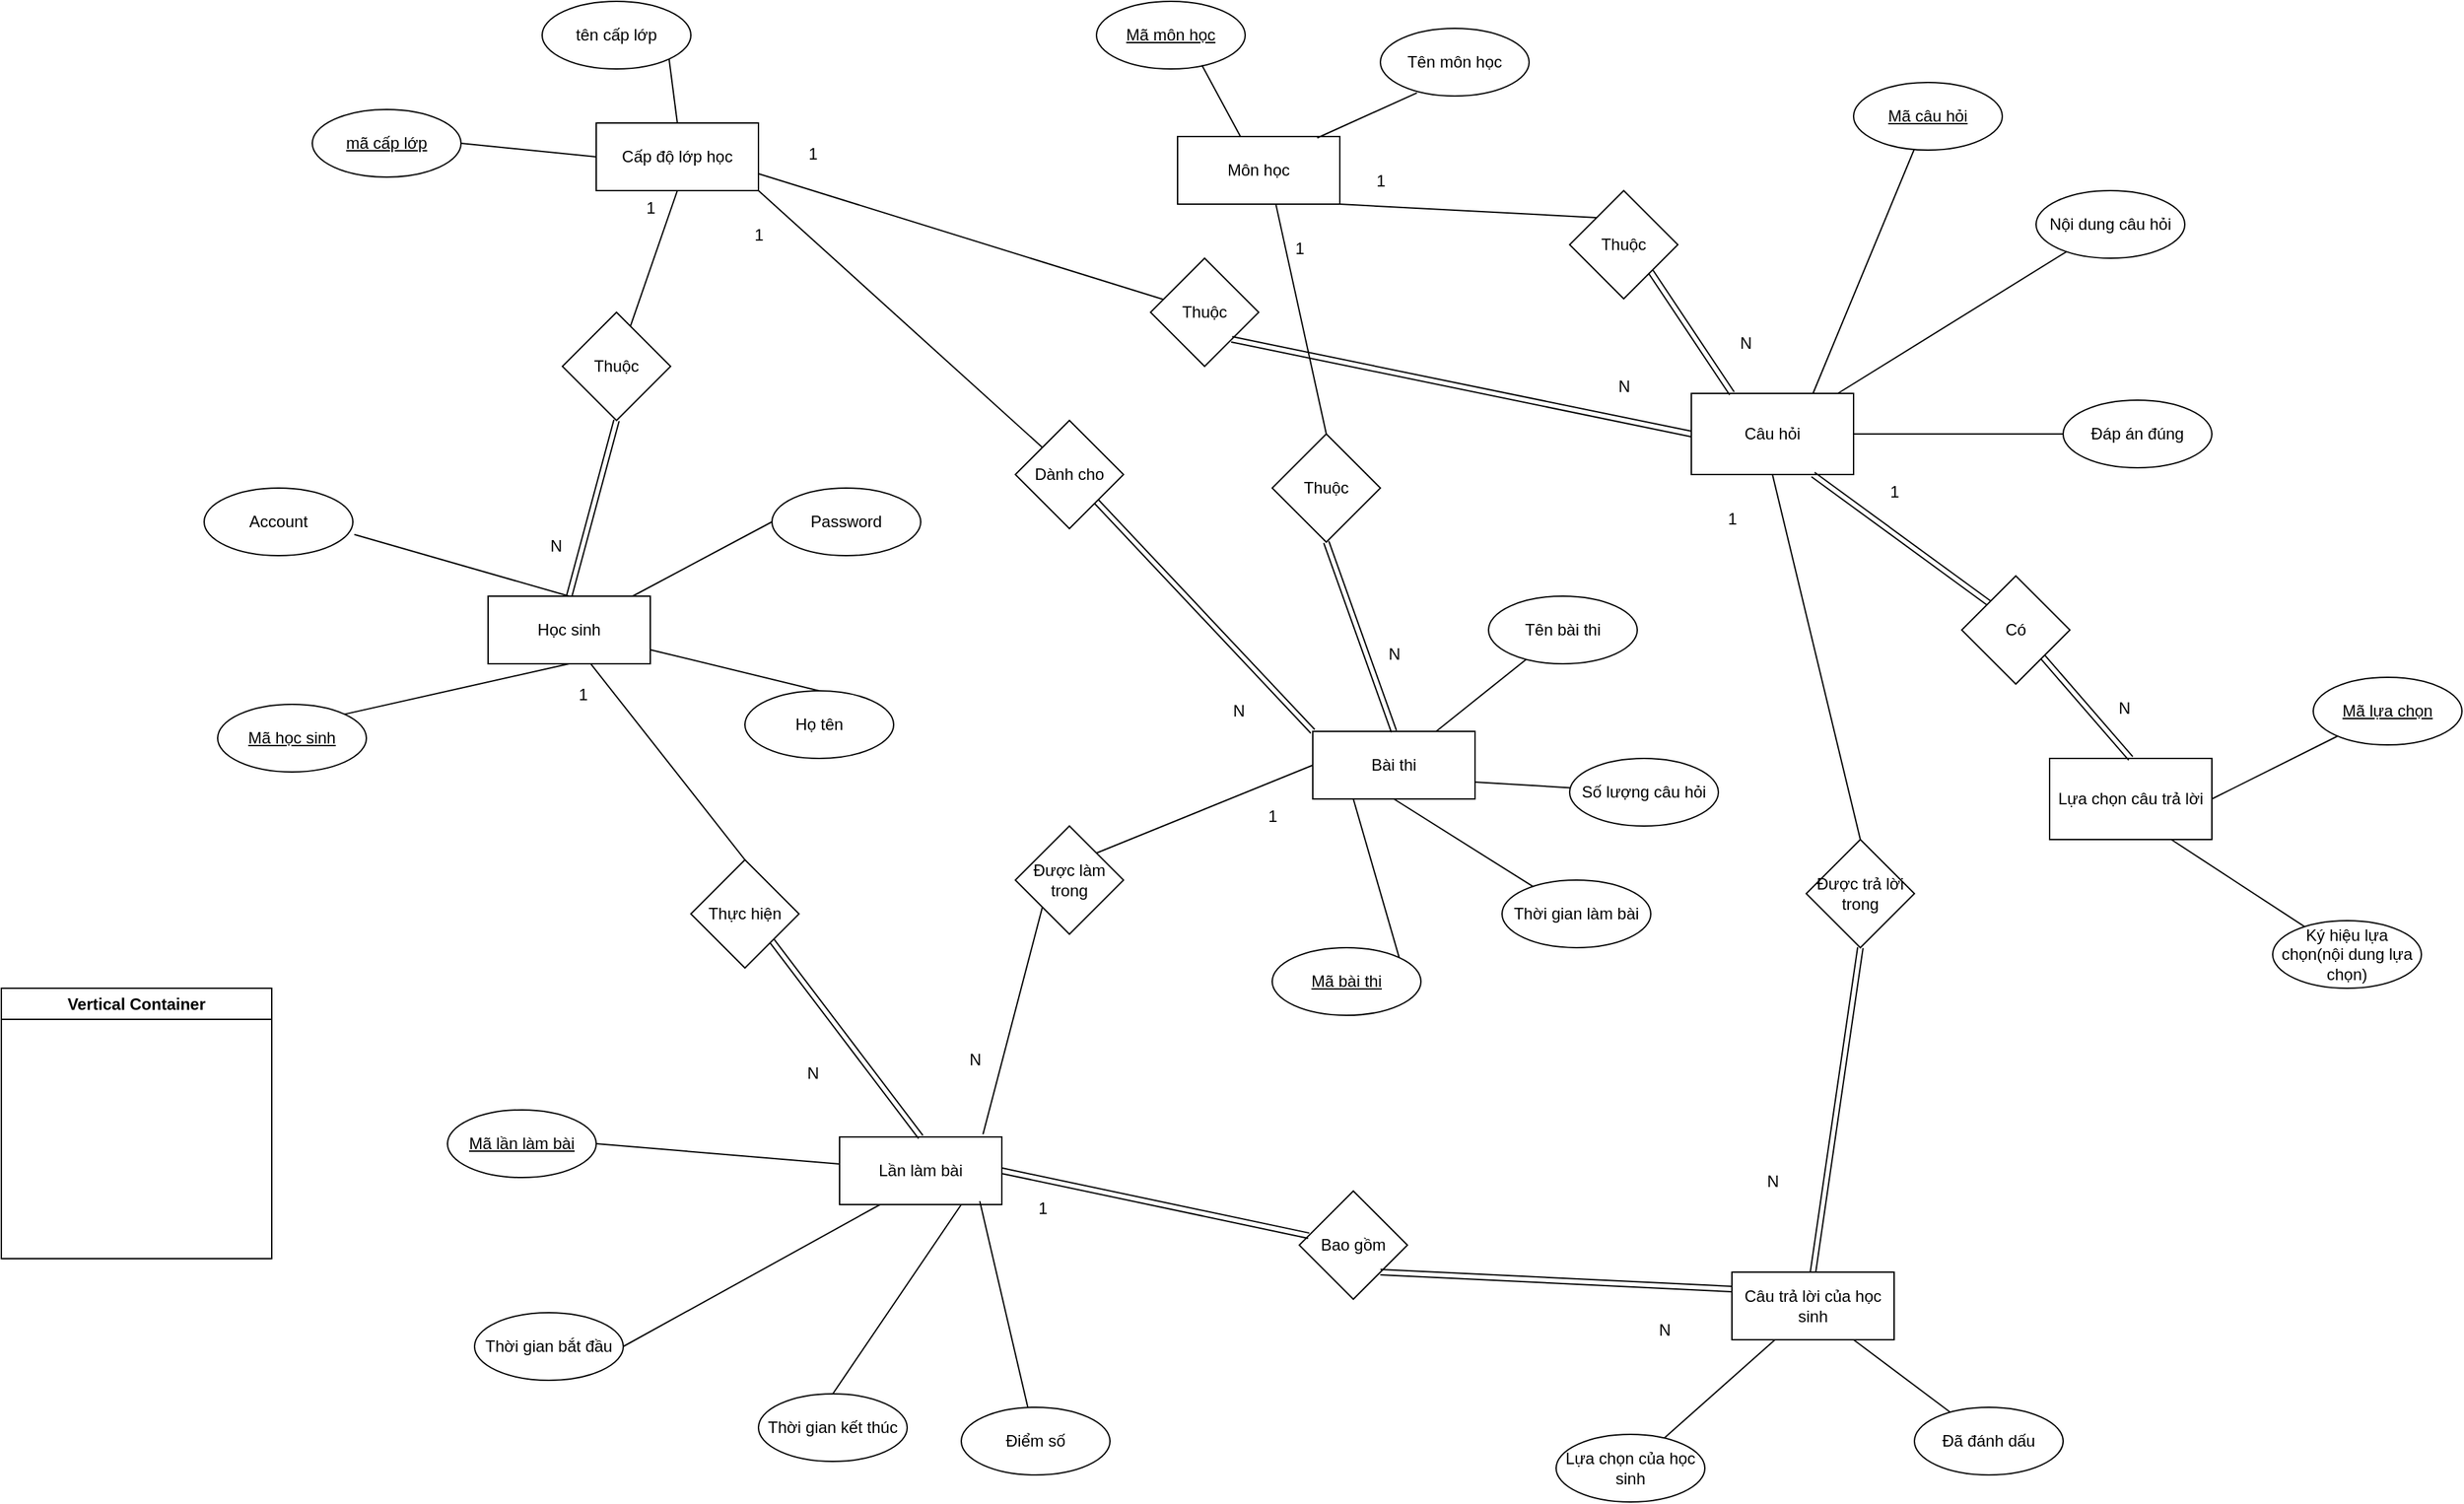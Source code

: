 <mxfile version="27.0.6">
  <diagram name="Trang-1" id="49rGK9Wy-XXrtfB1yr9R">
    <mxGraphModel dx="1590" dy="861" grid="1" gridSize="10" guides="1" tooltips="1" connect="1" arrows="1" fold="1" page="1" pageScale="1" pageWidth="3300" pageHeight="4681" math="0" shadow="0">
      <root>
        <mxCell id="0" />
        <mxCell id="1" parent="0" />
        <mxCell id="UYioS61zLq3l_Eg0EsI4-2" value="Cấp độ lớp học" style="rounded=0;whiteSpace=wrap;html=1;" parent="1" vertex="1">
          <mxGeometry x="780" y="110" width="120" height="50" as="geometry" />
        </mxCell>
        <mxCell id="UYioS61zLq3l_Eg0EsI4-3" value="&lt;u&gt;mã cấp lớp&lt;/u&gt;" style="ellipse;whiteSpace=wrap;html=1;" parent="1" vertex="1">
          <mxGeometry x="570" y="100" width="110" height="50" as="geometry" />
        </mxCell>
        <mxCell id="UYioS61zLq3l_Eg0EsI4-4" value="tên cấp lớp" style="ellipse;whiteSpace=wrap;html=1;" parent="1" vertex="1">
          <mxGeometry x="740" y="20" width="110" height="50" as="geometry" />
        </mxCell>
        <mxCell id="UYioS61zLq3l_Eg0EsI4-5" value="Môn học" style="rounded=0;whiteSpace=wrap;html=1;rotation=0;" parent="1" vertex="1">
          <mxGeometry x="1210" y="120" width="120" height="50" as="geometry" />
        </mxCell>
        <mxCell id="UYioS61zLq3l_Eg0EsI4-6" value="&lt;u&gt;Mã môn học&lt;/u&gt;" style="ellipse;whiteSpace=wrap;html=1;" parent="1" vertex="1">
          <mxGeometry x="1150" y="20" width="110" height="50" as="geometry" />
        </mxCell>
        <mxCell id="UYioS61zLq3l_Eg0EsI4-7" value="Tên môn học" style="ellipse;whiteSpace=wrap;html=1;" parent="1" vertex="1">
          <mxGeometry x="1360" y="40" width="110" height="50" as="geometry" />
        </mxCell>
        <mxCell id="UYioS61zLq3l_Eg0EsI4-8" value="Học sinh" style="rounded=0;whiteSpace=wrap;html=1;" parent="1" vertex="1">
          <mxGeometry x="700" y="460" width="120" height="50" as="geometry" />
        </mxCell>
        <mxCell id="UYioS61zLq3l_Eg0EsI4-9" value="&lt;u&gt;Mã học sinh&lt;/u&gt;" style="ellipse;whiteSpace=wrap;html=1;" parent="1" vertex="1">
          <mxGeometry x="500" y="540" width="110" height="50" as="geometry" />
        </mxCell>
        <mxCell id="UYioS61zLq3l_Eg0EsI4-10" value="Account" style="ellipse;whiteSpace=wrap;html=1;" parent="1" vertex="1">
          <mxGeometry x="490" y="380" width="110" height="50" as="geometry" />
        </mxCell>
        <mxCell id="UYioS61zLq3l_Eg0EsI4-12" value="Password" style="ellipse;whiteSpace=wrap;html=1;" parent="1" vertex="1">
          <mxGeometry x="910" y="380" width="110" height="50" as="geometry" />
        </mxCell>
        <mxCell id="UYioS61zLq3l_Eg0EsI4-13" value="" style="endArrow=none;html=1;rounded=0;exitX=1;exitY=1;exitDx=0;exitDy=0;entryX=0.5;entryY=0;entryDx=0;entryDy=0;" parent="1" source="UYioS61zLq3l_Eg0EsI4-4" target="UYioS61zLq3l_Eg0EsI4-2" edge="1">
          <mxGeometry width="50" height="50" relative="1" as="geometry">
            <mxPoint x="1400" y="500" as="sourcePoint" />
            <mxPoint x="1450" y="450" as="targetPoint" />
          </mxGeometry>
        </mxCell>
        <mxCell id="UYioS61zLq3l_Eg0EsI4-15" value="" style="endArrow=none;html=1;rounded=0;exitX=1;exitY=0.5;exitDx=0;exitDy=0;entryX=0;entryY=0.5;entryDx=0;entryDy=0;" parent="1" source="UYioS61zLq3l_Eg0EsI4-3" target="UYioS61zLq3l_Eg0EsI4-2" edge="1">
          <mxGeometry width="50" height="50" relative="1" as="geometry">
            <mxPoint x="1400" y="500" as="sourcePoint" />
            <mxPoint x="1450" y="450" as="targetPoint" />
          </mxGeometry>
        </mxCell>
        <mxCell id="UYioS61zLq3l_Eg0EsI4-16" value="" style="endArrow=none;html=1;rounded=0;entryX=0.709;entryY=0.944;entryDx=0;entryDy=0;entryPerimeter=0;" parent="1" source="UYioS61zLq3l_Eg0EsI4-5" target="UYioS61zLq3l_Eg0EsI4-6" edge="1">
          <mxGeometry width="50" height="50" relative="1" as="geometry">
            <mxPoint x="1460" y="510" as="sourcePoint" />
            <mxPoint x="1510" y="460" as="targetPoint" />
          </mxGeometry>
        </mxCell>
        <mxCell id="UYioS61zLq3l_Eg0EsI4-17" value="" style="endArrow=none;html=1;rounded=0;entryX=0.246;entryY=0.953;entryDx=0;entryDy=0;entryPerimeter=0;exitX=0.861;exitY=0.02;exitDx=0;exitDy=0;exitPerimeter=0;" parent="1" source="UYioS61zLq3l_Eg0EsI4-5" target="UYioS61zLq3l_Eg0EsI4-7" edge="1">
          <mxGeometry width="50" height="50" relative="1" as="geometry">
            <mxPoint x="1460" y="510" as="sourcePoint" />
            <mxPoint x="1510" y="460" as="targetPoint" />
          </mxGeometry>
        </mxCell>
        <mxCell id="UYioS61zLq3l_Eg0EsI4-19" value="" style="endArrow=none;html=1;rounded=0;exitX=1.01;exitY=0.687;exitDx=0;exitDy=0;exitPerimeter=0;entryX=0.5;entryY=0;entryDx=0;entryDy=0;" parent="1" source="UYioS61zLq3l_Eg0EsI4-10" target="UYioS61zLq3l_Eg0EsI4-8" edge="1">
          <mxGeometry width="50" height="50" relative="1" as="geometry">
            <mxPoint x="1090" y="450" as="sourcePoint" />
            <mxPoint x="1140" y="400" as="targetPoint" />
          </mxGeometry>
        </mxCell>
        <mxCell id="UYioS61zLq3l_Eg0EsI4-21" value="" style="endArrow=none;html=1;rounded=0;exitX=1;exitY=0;exitDx=0;exitDy=0;entryX=0.5;entryY=1;entryDx=0;entryDy=0;" parent="1" source="UYioS61zLq3l_Eg0EsI4-9" target="UYioS61zLq3l_Eg0EsI4-8" edge="1">
          <mxGeometry width="50" height="50" relative="1" as="geometry">
            <mxPoint x="1090" y="450" as="sourcePoint" />
            <mxPoint x="1140" y="400" as="targetPoint" />
          </mxGeometry>
        </mxCell>
        <mxCell id="UYioS61zLq3l_Eg0EsI4-22" value="" style="endArrow=none;html=1;rounded=0;entryX=0;entryY=0.5;entryDx=0;entryDy=0;" parent="1" source="UYioS61zLq3l_Eg0EsI4-8" target="UYioS61zLq3l_Eg0EsI4-12" edge="1">
          <mxGeometry width="50" height="50" relative="1" as="geometry">
            <mxPoint x="1090" y="450" as="sourcePoint" />
            <mxPoint x="1140" y="400" as="targetPoint" />
          </mxGeometry>
        </mxCell>
        <mxCell id="UYioS61zLq3l_Eg0EsI4-23" value="Họ tên" style="ellipse;whiteSpace=wrap;html=1;" parent="1" vertex="1">
          <mxGeometry x="890" y="530" width="110" height="50" as="geometry" />
        </mxCell>
        <mxCell id="UYioS61zLq3l_Eg0EsI4-24" value="" style="endArrow=none;html=1;rounded=0;exitX=0.5;exitY=0;exitDx=0;exitDy=0;" parent="1" source="UYioS61zLq3l_Eg0EsI4-23" target="UYioS61zLq3l_Eg0EsI4-8" edge="1">
          <mxGeometry width="50" height="50" relative="1" as="geometry">
            <mxPoint x="1090" y="450" as="sourcePoint" />
            <mxPoint x="1140" y="400" as="targetPoint" />
          </mxGeometry>
        </mxCell>
        <mxCell id="UYioS61zLq3l_Eg0EsI4-25" value="Bài thi" style="rounded=0;whiteSpace=wrap;html=1;" parent="1" vertex="1">
          <mxGeometry x="1310" y="560" width="120" height="50" as="geometry" />
        </mxCell>
        <mxCell id="UYioS61zLq3l_Eg0EsI4-26" value="&lt;u&gt;Mã bài thi&lt;/u&gt;" style="ellipse;whiteSpace=wrap;html=1;" parent="1" vertex="1">
          <mxGeometry x="1280" y="720" width="110" height="50" as="geometry" />
        </mxCell>
        <mxCell id="UYioS61zLq3l_Eg0EsI4-27" value="Tên bài thi" style="ellipse;whiteSpace=wrap;html=1;" parent="1" vertex="1">
          <mxGeometry x="1440" y="460" width="110" height="50" as="geometry" />
        </mxCell>
        <mxCell id="UYioS61zLq3l_Eg0EsI4-28" value="Số lượng câu hỏi" style="ellipse;whiteSpace=wrap;html=1;" parent="1" vertex="1">
          <mxGeometry x="1500" y="580" width="110" height="50" as="geometry" />
        </mxCell>
        <mxCell id="UYioS61zLq3l_Eg0EsI4-29" value="Thời gian làm bài" style="ellipse;whiteSpace=wrap;html=1;" parent="1" vertex="1">
          <mxGeometry x="1450" y="670" width="110" height="50" as="geometry" />
        </mxCell>
        <mxCell id="UYioS61zLq3l_Eg0EsI4-30" value="Câu hỏi" style="rounded=0;whiteSpace=wrap;html=1;" parent="1" vertex="1">
          <mxGeometry x="1590" y="310" width="120" height="60" as="geometry" />
        </mxCell>
        <mxCell id="UYioS61zLq3l_Eg0EsI4-31" value="" style="endArrow=none;html=1;rounded=0;entryX=1;entryY=0;entryDx=0;entryDy=0;exitX=0.25;exitY=1;exitDx=0;exitDy=0;" parent="1" source="UYioS61zLq3l_Eg0EsI4-25" target="UYioS61zLq3l_Eg0EsI4-26" edge="1">
          <mxGeometry width="50" height="50" relative="1" as="geometry">
            <mxPoint x="1250" y="610" as="sourcePoint" />
            <mxPoint x="1300" y="560" as="targetPoint" />
          </mxGeometry>
        </mxCell>
        <mxCell id="UYioS61zLq3l_Eg0EsI4-32" value="" style="endArrow=none;html=1;rounded=0;" parent="1" source="UYioS61zLq3l_Eg0EsI4-25" target="UYioS61zLq3l_Eg0EsI4-27" edge="1">
          <mxGeometry width="50" height="50" relative="1" as="geometry">
            <mxPoint x="1250" y="610" as="sourcePoint" />
            <mxPoint x="1300" y="560" as="targetPoint" />
          </mxGeometry>
        </mxCell>
        <mxCell id="UYioS61zLq3l_Eg0EsI4-33" value="" style="endArrow=none;html=1;rounded=0;exitX=1;exitY=0.75;exitDx=0;exitDy=0;" parent="1" source="UYioS61zLq3l_Eg0EsI4-25" target="UYioS61zLq3l_Eg0EsI4-28" edge="1">
          <mxGeometry width="50" height="50" relative="1" as="geometry">
            <mxPoint x="1250" y="610" as="sourcePoint" />
            <mxPoint x="1300" y="560" as="targetPoint" />
          </mxGeometry>
        </mxCell>
        <mxCell id="UYioS61zLq3l_Eg0EsI4-35" value="" style="endArrow=none;html=1;rounded=0;entryX=0.5;entryY=1;entryDx=0;entryDy=0;" parent="1" source="UYioS61zLq3l_Eg0EsI4-29" target="UYioS61zLq3l_Eg0EsI4-25" edge="1">
          <mxGeometry width="50" height="50" relative="1" as="geometry">
            <mxPoint x="1250" y="610" as="sourcePoint" />
            <mxPoint x="1300" y="560" as="targetPoint" />
          </mxGeometry>
        </mxCell>
        <mxCell id="UYioS61zLq3l_Eg0EsI4-38" value="&lt;u&gt;Mã câu hỏi&lt;/u&gt;" style="ellipse;whiteSpace=wrap;html=1;" parent="1" vertex="1">
          <mxGeometry x="1710" y="80" width="110" height="50" as="geometry" />
        </mxCell>
        <mxCell id="UYioS61zLq3l_Eg0EsI4-39" value="Nội dung câu hỏi" style="ellipse;whiteSpace=wrap;html=1;" parent="1" vertex="1">
          <mxGeometry x="1845" y="160" width="110" height="50" as="geometry" />
        </mxCell>
        <mxCell id="UYioS61zLq3l_Eg0EsI4-40" value="Đáp án đúng" style="ellipse;whiteSpace=wrap;html=1;" parent="1" vertex="1">
          <mxGeometry x="1865" y="315" width="110" height="50" as="geometry" />
        </mxCell>
        <mxCell id="UYioS61zLq3l_Eg0EsI4-41" value="" style="endArrow=none;html=1;rounded=0;exitX=0.75;exitY=0;exitDx=0;exitDy=0;" parent="1" source="UYioS61zLq3l_Eg0EsI4-30" target="UYioS61zLq3l_Eg0EsI4-38" edge="1">
          <mxGeometry width="50" height="50" relative="1" as="geometry">
            <mxPoint x="1320" y="640" as="sourcePoint" />
            <mxPoint x="1370" y="590" as="targetPoint" />
          </mxGeometry>
        </mxCell>
        <mxCell id="UYioS61zLq3l_Eg0EsI4-42" value="" style="endArrow=none;html=1;rounded=0;" parent="1" source="UYioS61zLq3l_Eg0EsI4-30" target="UYioS61zLq3l_Eg0EsI4-39" edge="1">
          <mxGeometry width="50" height="50" relative="1" as="geometry">
            <mxPoint x="1320" y="640" as="sourcePoint" />
            <mxPoint x="1370" y="590" as="targetPoint" />
          </mxGeometry>
        </mxCell>
        <mxCell id="UYioS61zLq3l_Eg0EsI4-43" value="" style="endArrow=none;html=1;rounded=0;" parent="1" source="UYioS61zLq3l_Eg0EsI4-30" target="UYioS61zLq3l_Eg0EsI4-40" edge="1">
          <mxGeometry width="50" height="50" relative="1" as="geometry">
            <mxPoint x="1320" y="640" as="sourcePoint" />
            <mxPoint x="1370" y="590" as="targetPoint" />
          </mxGeometry>
        </mxCell>
        <mxCell id="UYioS61zLq3l_Eg0EsI4-44" value="Lựa chọn câu trả lời" style="rounded=0;whiteSpace=wrap;html=1;" parent="1" vertex="1">
          <mxGeometry x="1855" y="580" width="120" height="60" as="geometry" />
        </mxCell>
        <mxCell id="UYioS61zLq3l_Eg0EsI4-47" value="&lt;u&gt;Mã lựa chọn&lt;/u&gt;" style="ellipse;whiteSpace=wrap;html=1;" parent="1" vertex="1">
          <mxGeometry x="2050" y="520" width="110" height="50" as="geometry" />
        </mxCell>
        <mxCell id="UYioS61zLq3l_Eg0EsI4-50" value="Ký hiệu lựa chọn(nội dung lựa chọn)" style="ellipse;whiteSpace=wrap;html=1;" parent="1" vertex="1">
          <mxGeometry x="2020" y="700" width="110" height="50" as="geometry" />
        </mxCell>
        <mxCell id="UYioS61zLq3l_Eg0EsI4-51" value="Lần làm bài" style="rounded=0;whiteSpace=wrap;html=1;" parent="1" vertex="1">
          <mxGeometry x="960" y="860" width="120" height="50" as="geometry" />
        </mxCell>
        <mxCell id="UYioS61zLq3l_Eg0EsI4-52" value="&lt;u&gt;Mã lần làm bài&lt;/u&gt;" style="ellipse;whiteSpace=wrap;html=1;" parent="1" vertex="1">
          <mxGeometry x="670" y="840" width="110" height="50" as="geometry" />
        </mxCell>
        <mxCell id="UYioS61zLq3l_Eg0EsI4-53" value="Thời gian bắt đầu" style="ellipse;whiteSpace=wrap;html=1;" parent="1" vertex="1">
          <mxGeometry x="690" y="990" width="110" height="50" as="geometry" />
        </mxCell>
        <mxCell id="UYioS61zLq3l_Eg0EsI4-54" value="Thời gian kết thúc" style="ellipse;whiteSpace=wrap;html=1;" parent="1" vertex="1">
          <mxGeometry x="900" y="1050" width="110" height="50" as="geometry" />
        </mxCell>
        <mxCell id="UYioS61zLq3l_Eg0EsI4-55" value="Điểm số" style="ellipse;whiteSpace=wrap;html=1;" parent="1" vertex="1">
          <mxGeometry x="1050" y="1060" width="110" height="50" as="geometry" />
        </mxCell>
        <mxCell id="UYioS61zLq3l_Eg0EsI4-56" value="Câu trả lời của học sinh" style="rounded=0;whiteSpace=wrap;html=1;" parent="1" vertex="1">
          <mxGeometry x="1620" y="960" width="120" height="50" as="geometry" />
        </mxCell>
        <mxCell id="UYioS61zLq3l_Eg0EsI4-57" value="" style="endArrow=none;html=1;rounded=0;entryX=0.25;entryY=1;entryDx=0;entryDy=0;exitX=1;exitY=0.5;exitDx=0;exitDy=0;" parent="1" source="UYioS61zLq3l_Eg0EsI4-53" target="UYioS61zLq3l_Eg0EsI4-51" edge="1">
          <mxGeometry width="50" height="50" relative="1" as="geometry">
            <mxPoint x="1570" y="920" as="sourcePoint" />
            <mxPoint x="1620" y="870" as="targetPoint" />
          </mxGeometry>
        </mxCell>
        <mxCell id="UYioS61zLq3l_Eg0EsI4-58" value="" style="endArrow=none;html=1;rounded=0;entryX=0.5;entryY=0;entryDx=0;entryDy=0;exitX=0.75;exitY=1;exitDx=0;exitDy=0;" parent="1" source="UYioS61zLq3l_Eg0EsI4-51" target="UYioS61zLq3l_Eg0EsI4-54" edge="1">
          <mxGeometry width="50" height="50" relative="1" as="geometry">
            <mxPoint x="1570" y="920" as="sourcePoint" />
            <mxPoint x="1620" y="870" as="targetPoint" />
          </mxGeometry>
        </mxCell>
        <mxCell id="UYioS61zLq3l_Eg0EsI4-59" value="" style="endArrow=none;html=1;rounded=0;entryX=0.864;entryY=0.949;entryDx=0;entryDy=0;entryPerimeter=0;" parent="1" source="UYioS61zLq3l_Eg0EsI4-55" target="UYioS61zLq3l_Eg0EsI4-51" edge="1">
          <mxGeometry width="50" height="50" relative="1" as="geometry">
            <mxPoint x="1570" y="920" as="sourcePoint" />
            <mxPoint x="1190" y="980" as="targetPoint" />
            <Array as="points" />
          </mxGeometry>
        </mxCell>
        <mxCell id="UYioS61zLq3l_Eg0EsI4-60" value="" style="endArrow=none;html=1;rounded=0;exitX=0.75;exitY=1;exitDx=0;exitDy=0;" parent="1" source="UYioS61zLq3l_Eg0EsI4-44" target="UYioS61zLq3l_Eg0EsI4-50" edge="1">
          <mxGeometry width="50" height="50" relative="1" as="geometry">
            <mxPoint x="1570" y="920" as="sourcePoint" />
            <mxPoint x="1620" y="870" as="targetPoint" />
          </mxGeometry>
        </mxCell>
        <mxCell id="UYioS61zLq3l_Eg0EsI4-61" value="" style="endArrow=none;html=1;rounded=0;exitX=1;exitY=0.5;exitDx=0;exitDy=0;" parent="1" source="UYioS61zLq3l_Eg0EsI4-44" target="UYioS61zLq3l_Eg0EsI4-47" edge="1">
          <mxGeometry width="50" height="50" relative="1" as="geometry">
            <mxPoint x="1990" y="630" as="sourcePoint" />
            <mxPoint x="1620" y="870" as="targetPoint" />
          </mxGeometry>
        </mxCell>
        <mxCell id="UYioS61zLq3l_Eg0EsI4-62" value="" style="endArrow=none;html=1;rounded=0;entryX=1;entryY=0.5;entryDx=0;entryDy=0;" parent="1" source="UYioS61zLq3l_Eg0EsI4-51" target="UYioS61zLq3l_Eg0EsI4-52" edge="1">
          <mxGeometry width="50" height="50" relative="1" as="geometry">
            <mxPoint x="1570" y="920" as="sourcePoint" />
            <mxPoint x="1620" y="870" as="targetPoint" />
          </mxGeometry>
        </mxCell>
        <mxCell id="UYioS61zLq3l_Eg0EsI4-63" style="edgeStyle=orthogonalEdgeStyle;rounded=0;orthogonalLoop=1;jettySize=auto;html=1;exitX=0.5;exitY=1;exitDx=0;exitDy=0;" parent="1" source="UYioS61zLq3l_Eg0EsI4-56" target="UYioS61zLq3l_Eg0EsI4-56" edge="1">
          <mxGeometry relative="1" as="geometry" />
        </mxCell>
        <mxCell id="UYioS61zLq3l_Eg0EsI4-64" value="Đã đánh dấu" style="ellipse;whiteSpace=wrap;html=1;" parent="1" vertex="1">
          <mxGeometry x="1755" y="1060" width="110" height="50" as="geometry" />
        </mxCell>
        <mxCell id="UYioS61zLq3l_Eg0EsI4-66" value="Lựa chọn của học sinh" style="ellipse;whiteSpace=wrap;html=1;" parent="1" vertex="1">
          <mxGeometry x="1490" y="1080" width="110" height="50" as="geometry" />
        </mxCell>
        <mxCell id="UYioS61zLq3l_Eg0EsI4-68" value="" style="endArrow=none;html=1;rounded=0;exitX=0.75;exitY=1;exitDx=0;exitDy=0;" parent="1" source="UYioS61zLq3l_Eg0EsI4-56" target="UYioS61zLq3l_Eg0EsI4-64" edge="1">
          <mxGeometry width="50" height="50" relative="1" as="geometry">
            <mxPoint x="1570" y="630" as="sourcePoint" />
            <mxPoint x="1620" y="580" as="targetPoint" />
          </mxGeometry>
        </mxCell>
        <mxCell id="UYioS61zLq3l_Eg0EsI4-69" value="" style="endArrow=none;html=1;rounded=0;" parent="1" source="UYioS61zLq3l_Eg0EsI4-66" target="UYioS61zLq3l_Eg0EsI4-56" edge="1">
          <mxGeometry width="50" height="50" relative="1" as="geometry">
            <mxPoint x="1570" y="630" as="sourcePoint" />
            <mxPoint x="1620" y="580" as="targetPoint" />
          </mxGeometry>
        </mxCell>
        <mxCell id="UYioS61zLq3l_Eg0EsI4-70" value="Thuộc" style="rhombus;whiteSpace=wrap;html=1;" parent="1" vertex="1">
          <mxGeometry x="755" y="250" width="80" height="80" as="geometry" />
        </mxCell>
        <mxCell id="UYioS61zLq3l_Eg0EsI4-72" value="" style="endArrow=none;html=1;rounded=0;entryX=0.5;entryY=1;entryDx=0;entryDy=0;" parent="1" source="UYioS61zLq3l_Eg0EsI4-70" target="UYioS61zLq3l_Eg0EsI4-2" edge="1">
          <mxGeometry width="50" height="50" relative="1" as="geometry">
            <mxPoint x="1570" y="690" as="sourcePoint" />
            <mxPoint x="1620" y="640" as="targetPoint" />
          </mxGeometry>
        </mxCell>
        <mxCell id="UYioS61zLq3l_Eg0EsI4-74" value="Thuộc" style="rhombus;whiteSpace=wrap;html=1;" parent="1" vertex="1">
          <mxGeometry x="1280" y="340" width="80" height="80" as="geometry" />
        </mxCell>
        <mxCell id="UYioS61zLq3l_Eg0EsI4-75" value="" style="endArrow=none;html=1;rounded=0;exitX=0.5;exitY=0;exitDx=0;exitDy=0;entryX=0.606;entryY=1.004;entryDx=0;entryDy=0;entryPerimeter=0;" parent="1" source="UYioS61zLq3l_Eg0EsI4-74" target="UYioS61zLq3l_Eg0EsI4-5" edge="1">
          <mxGeometry width="50" height="50" relative="1" as="geometry">
            <mxPoint x="1289.97" y="370.45" as="sourcePoint" />
            <mxPoint x="1259.97" y="161.45" as="targetPoint" />
          </mxGeometry>
        </mxCell>
        <mxCell id="UYioS61zLq3l_Eg0EsI4-76" value="Dành cho" style="rhombus;whiteSpace=wrap;html=1;" parent="1" vertex="1">
          <mxGeometry x="1090" y="330" width="80" height="80" as="geometry" />
        </mxCell>
        <mxCell id="UYioS61zLq3l_Eg0EsI4-77" value="" style="endArrow=none;html=1;rounded=0;exitX=1;exitY=1;exitDx=0;exitDy=0;entryX=0;entryY=0;entryDx=0;entryDy=0;" parent="1" source="UYioS61zLq3l_Eg0EsI4-2" target="UYioS61zLq3l_Eg0EsI4-76" edge="1">
          <mxGeometry width="50" height="50" relative="1" as="geometry">
            <mxPoint x="1570" y="500" as="sourcePoint" />
            <mxPoint x="1620" y="450" as="targetPoint" />
          </mxGeometry>
        </mxCell>
        <mxCell id="UYioS61zLq3l_Eg0EsI4-79" value="Thuộc" style="rhombus;whiteSpace=wrap;html=1;" parent="1" vertex="1">
          <mxGeometry x="1500" y="160" width="80" height="80" as="geometry" />
        </mxCell>
        <mxCell id="UYioS61zLq3l_Eg0EsI4-80" value="" style="endArrow=none;html=1;rounded=0;exitX=1;exitY=1;exitDx=0;exitDy=0;entryX=0;entryY=0;entryDx=0;entryDy=0;" parent="1" source="UYioS61zLq3l_Eg0EsI4-5" target="UYioS61zLq3l_Eg0EsI4-79" edge="1">
          <mxGeometry width="50" height="50" relative="1" as="geometry">
            <mxPoint x="1570" y="500" as="sourcePoint" />
            <mxPoint x="1620" y="450" as="targetPoint" />
          </mxGeometry>
        </mxCell>
        <mxCell id="UYioS61zLq3l_Eg0EsI4-82" value="Thuộc" style="rhombus;whiteSpace=wrap;html=1;" parent="1" vertex="1">
          <mxGeometry x="1190" y="210" width="80" height="80" as="geometry" />
        </mxCell>
        <mxCell id="UYioS61zLq3l_Eg0EsI4-83" value="" style="endArrow=none;html=1;rounded=0;entryX=1;entryY=0.75;entryDx=0;entryDy=0;" parent="1" source="UYioS61zLq3l_Eg0EsI4-82" target="UYioS61zLq3l_Eg0EsI4-2" edge="1">
          <mxGeometry width="50" height="50" relative="1" as="geometry">
            <mxPoint x="1570" y="500" as="sourcePoint" />
            <mxPoint x="1620" y="450" as="targetPoint" />
          </mxGeometry>
        </mxCell>
        <mxCell id="UYioS61zLq3l_Eg0EsI4-85" value="Có" style="rhombus;whiteSpace=wrap;html=1;" parent="1" vertex="1">
          <mxGeometry x="1790" y="445" width="80" height="80" as="geometry" />
        </mxCell>
        <mxCell id="UYioS61zLq3l_Eg0EsI4-88" value="Thực hiện" style="rhombus;whiteSpace=wrap;html=1;" parent="1" vertex="1">
          <mxGeometry x="850" y="655" width="80" height="80" as="geometry" />
        </mxCell>
        <mxCell id="UYioS61zLq3l_Eg0EsI4-89" value="" style="endArrow=none;html=1;rounded=0;exitX=0.634;exitY=1.004;exitDx=0;exitDy=0;exitPerimeter=0;entryX=0.5;entryY=0;entryDx=0;entryDy=0;" parent="1" source="UYioS61zLq3l_Eg0EsI4-8" target="UYioS61zLq3l_Eg0EsI4-88" edge="1">
          <mxGeometry width="50" height="50" relative="1" as="geometry">
            <mxPoint x="1570" y="500" as="sourcePoint" />
            <mxPoint x="1620" y="450" as="targetPoint" />
          </mxGeometry>
        </mxCell>
        <mxCell id="UYioS61zLq3l_Eg0EsI4-91" value="&lt;div&gt;Được làm trong&lt;/div&gt;" style="rhombus;whiteSpace=wrap;html=1;" parent="1" vertex="1">
          <mxGeometry x="1090" y="630" width="80" height="80" as="geometry" />
        </mxCell>
        <mxCell id="UYioS61zLq3l_Eg0EsI4-92" value="" style="endArrow=none;html=1;rounded=0;exitX=1;exitY=0;exitDx=0;exitDy=0;entryX=0;entryY=0.5;entryDx=0;entryDy=0;" parent="1" source="UYioS61zLq3l_Eg0EsI4-91" target="UYioS61zLq3l_Eg0EsI4-25" edge="1">
          <mxGeometry width="50" height="50" relative="1" as="geometry">
            <mxPoint x="1570" y="500" as="sourcePoint" />
            <mxPoint x="1620" y="450" as="targetPoint" />
          </mxGeometry>
        </mxCell>
        <mxCell id="UYioS61zLq3l_Eg0EsI4-93" value="" style="endArrow=none;html=1;rounded=0;exitX=0.884;exitY=-0.04;exitDx=0;exitDy=0;exitPerimeter=0;entryX=0;entryY=1;entryDx=0;entryDy=0;" parent="1" source="UYioS61zLq3l_Eg0EsI4-51" target="UYioS61zLq3l_Eg0EsI4-91" edge="1">
          <mxGeometry width="50" height="50" relative="1" as="geometry">
            <mxPoint x="1570" y="500" as="sourcePoint" />
            <mxPoint x="1620" y="450" as="targetPoint" />
          </mxGeometry>
        </mxCell>
        <mxCell id="UYioS61zLq3l_Eg0EsI4-94" value="Bao gồm" style="rhombus;whiteSpace=wrap;html=1;" parent="1" vertex="1">
          <mxGeometry x="1300" y="900" width="80" height="80" as="geometry" />
        </mxCell>
        <mxCell id="UYioS61zLq3l_Eg0EsI4-97" value="Được trả lời trong" style="rhombus;whiteSpace=wrap;html=1;" parent="1" vertex="1">
          <mxGeometry x="1675" y="640" width="80" height="80" as="geometry" />
        </mxCell>
        <mxCell id="UYioS61zLq3l_Eg0EsI4-99" value="" style="endArrow=none;html=1;rounded=0;entryX=0.5;entryY=1;entryDx=0;entryDy=0;exitX=0.5;exitY=0;exitDx=0;exitDy=0;" parent="1" source="UYioS61zLq3l_Eg0EsI4-97" target="UYioS61zLq3l_Eg0EsI4-30" edge="1">
          <mxGeometry width="50" height="50" relative="1" as="geometry">
            <mxPoint x="1570" y="830" as="sourcePoint" />
            <mxPoint x="1620" y="780" as="targetPoint" />
          </mxGeometry>
        </mxCell>
        <mxCell id="YUD8yE9STLQz_653Q8Fy-4" value="" style="shape=link;html=1;rounded=0;exitX=0.5;exitY=1;exitDx=0;exitDy=0;entryX=0.5;entryY=0;entryDx=0;entryDy=0;" parent="1" source="UYioS61zLq3l_Eg0EsI4-70" target="UYioS61zLq3l_Eg0EsI4-8" edge="1">
          <mxGeometry width="100" relative="1" as="geometry">
            <mxPoint x="840" y="390" as="sourcePoint" />
            <mxPoint x="1430" y="610" as="targetPoint" />
          </mxGeometry>
        </mxCell>
        <mxCell id="YUD8yE9STLQz_653Q8Fy-5" value="" style="shape=link;html=1;rounded=0;exitX=0.5;exitY=1;exitDx=0;exitDy=0;entryX=0.5;entryY=0;entryDx=0;entryDy=0;" parent="1" source="UYioS61zLq3l_Eg0EsI4-74" target="UYioS61zLq3l_Eg0EsI4-25" edge="1">
          <mxGeometry width="100" relative="1" as="geometry">
            <mxPoint x="1330" y="530" as="sourcePoint" />
            <mxPoint x="1430" y="530" as="targetPoint" />
          </mxGeometry>
        </mxCell>
        <mxCell id="YUD8yE9STLQz_653Q8Fy-6" value="" style="shape=link;html=1;rounded=0;entryX=0;entryY=0;entryDx=0;entryDy=0;exitX=1;exitY=1;exitDx=0;exitDy=0;" parent="1" source="UYioS61zLq3l_Eg0EsI4-76" target="UYioS61zLq3l_Eg0EsI4-25" edge="1">
          <mxGeometry width="100" relative="1" as="geometry">
            <mxPoint x="1130" y="400" as="sourcePoint" />
            <mxPoint x="1430" y="670" as="targetPoint" />
          </mxGeometry>
        </mxCell>
        <mxCell id="YUD8yE9STLQz_653Q8Fy-7" value="" style="shape=link;html=1;rounded=0;entryX=1;entryY=1;entryDx=0;entryDy=0;exitX=0.25;exitY=0;exitDx=0;exitDy=0;" parent="1" source="UYioS61zLq3l_Eg0EsI4-30" target="UYioS61zLq3l_Eg0EsI4-79" edge="1">
          <mxGeometry width="100" relative="1" as="geometry">
            <mxPoint x="1330" y="670" as="sourcePoint" />
            <mxPoint x="1430" y="670" as="targetPoint" />
          </mxGeometry>
        </mxCell>
        <mxCell id="YUD8yE9STLQz_653Q8Fy-8" value="" style="shape=link;html=1;rounded=0;exitX=1;exitY=1;exitDx=0;exitDy=0;entryX=0;entryY=0.5;entryDx=0;entryDy=0;" parent="1" source="UYioS61zLq3l_Eg0EsI4-82" target="UYioS61zLq3l_Eg0EsI4-30" edge="1">
          <mxGeometry width="100" relative="1" as="geometry">
            <mxPoint x="1330" y="670" as="sourcePoint" />
            <mxPoint x="1430" y="670" as="targetPoint" />
          </mxGeometry>
        </mxCell>
        <mxCell id="YUD8yE9STLQz_653Q8Fy-9" value="" style="shape=link;html=1;rounded=0;entryX=0.75;entryY=1;entryDx=0;entryDy=0;exitX=0;exitY=0;exitDx=0;exitDy=0;" parent="1" source="UYioS61zLq3l_Eg0EsI4-85" target="UYioS61zLq3l_Eg0EsI4-30" edge="1">
          <mxGeometry width="100" relative="1" as="geometry">
            <mxPoint x="1330" y="670" as="sourcePoint" />
            <mxPoint x="1430" y="670" as="targetPoint" />
          </mxGeometry>
        </mxCell>
        <mxCell id="YUD8yE9STLQz_653Q8Fy-10" value="" style="shape=link;html=1;rounded=0;exitX=1;exitY=1;exitDx=0;exitDy=0;entryX=0.5;entryY=0;entryDx=0;entryDy=0;" parent="1" source="UYioS61zLq3l_Eg0EsI4-85" target="UYioS61zLq3l_Eg0EsI4-44" edge="1">
          <mxGeometry width="100" relative="1" as="geometry">
            <mxPoint x="1330" y="670" as="sourcePoint" />
            <mxPoint x="1430" y="670" as="targetPoint" />
          </mxGeometry>
        </mxCell>
        <mxCell id="YUD8yE9STLQz_653Q8Fy-11" value="" style="shape=link;html=1;rounded=0;exitX=1;exitY=1;exitDx=0;exitDy=0;entryX=0.5;entryY=0;entryDx=0;entryDy=0;" parent="1" source="UYioS61zLq3l_Eg0EsI4-88" target="UYioS61zLq3l_Eg0EsI4-51" edge="1">
          <mxGeometry width="100" relative="1" as="geometry">
            <mxPoint x="1330" y="790" as="sourcePoint" />
            <mxPoint x="1430" y="790" as="targetPoint" />
          </mxGeometry>
        </mxCell>
        <mxCell id="YUD8yE9STLQz_653Q8Fy-12" value="" style="shape=link;html=1;rounded=0;entryX=0;entryY=0.25;entryDx=0;entryDy=0;exitX=1;exitY=1;exitDx=0;exitDy=0;" parent="1" source="UYioS61zLq3l_Eg0EsI4-94" target="UYioS61zLq3l_Eg0EsI4-56" edge="1">
          <mxGeometry width="100" relative="1" as="geometry">
            <mxPoint x="1330" y="790" as="sourcePoint" />
            <mxPoint x="1430" y="790" as="targetPoint" />
          </mxGeometry>
        </mxCell>
        <mxCell id="YUD8yE9STLQz_653Q8Fy-13" value="" style="shape=link;html=1;rounded=0;exitX=1;exitY=0.5;exitDx=0;exitDy=0;" parent="1" source="UYioS61zLq3l_Eg0EsI4-51" target="UYioS61zLq3l_Eg0EsI4-94" edge="1">
          <mxGeometry width="100" relative="1" as="geometry">
            <mxPoint x="1440" y="640" as="sourcePoint" />
            <mxPoint x="1540" y="640" as="targetPoint" />
          </mxGeometry>
        </mxCell>
        <mxCell id="YUD8yE9STLQz_653Q8Fy-14" value="" style="shape=link;html=1;rounded=0;entryX=0.5;entryY=1;entryDx=0;entryDy=0;exitX=0.5;exitY=0;exitDx=0;exitDy=0;" parent="1" source="UYioS61zLq3l_Eg0EsI4-56" target="UYioS61zLq3l_Eg0EsI4-97" edge="1">
          <mxGeometry width="100" relative="1" as="geometry">
            <mxPoint x="1440" y="640" as="sourcePoint" />
            <mxPoint x="1540" y="640" as="targetPoint" />
          </mxGeometry>
        </mxCell>
        <mxCell id="YUD8yE9STLQz_653Q8Fy-15" value="1" style="text;html=1;align=center;verticalAlign=middle;resizable=0;points=[];autosize=1;strokeColor=none;fillColor=none;" parent="1" vertex="1">
          <mxGeometry x="805" y="158" width="30" height="30" as="geometry" />
        </mxCell>
        <mxCell id="YUD8yE9STLQz_653Q8Fy-16" value="N" style="text;html=1;align=center;verticalAlign=middle;resizable=0;points=[];autosize=1;strokeColor=none;fillColor=none;" parent="1" vertex="1">
          <mxGeometry x="735" y="408" width="30" height="30" as="geometry" />
        </mxCell>
        <mxCell id="YUD8yE9STLQz_653Q8Fy-17" value="1" style="text;html=1;align=center;verticalAlign=middle;resizable=0;points=[];autosize=1;strokeColor=none;fillColor=none;" parent="1" vertex="1">
          <mxGeometry x="1285" y="188" width="30" height="30" as="geometry" />
        </mxCell>
        <mxCell id="YUD8yE9STLQz_653Q8Fy-18" value="N" style="text;html=1;align=center;verticalAlign=middle;resizable=0;points=[];autosize=1;strokeColor=none;fillColor=none;" parent="1" vertex="1">
          <mxGeometry x="1355" y="488" width="30" height="30" as="geometry" />
        </mxCell>
        <mxCell id="YUD8yE9STLQz_653Q8Fy-19" value="1" style="text;html=1;align=center;verticalAlign=middle;resizable=0;points=[];autosize=1;strokeColor=none;fillColor=none;" parent="1" vertex="1">
          <mxGeometry x="885" y="178" width="30" height="30" as="geometry" />
        </mxCell>
        <mxCell id="YUD8yE9STLQz_653Q8Fy-20" value="N" style="text;html=1;align=center;verticalAlign=middle;resizable=0;points=[];autosize=1;strokeColor=none;fillColor=none;" parent="1" vertex="1">
          <mxGeometry x="1240" y="530" width="30" height="30" as="geometry" />
        </mxCell>
        <mxCell id="YUD8yE9STLQz_653Q8Fy-21" value="1" style="text;html=1;align=center;verticalAlign=middle;resizable=0;points=[];autosize=1;strokeColor=none;fillColor=none;" parent="1" vertex="1">
          <mxGeometry x="1345" y="138" width="30" height="30" as="geometry" />
        </mxCell>
        <mxCell id="YUD8yE9STLQz_653Q8Fy-22" value="N" style="text;html=1;align=center;verticalAlign=middle;resizable=0;points=[];autosize=1;strokeColor=none;fillColor=none;" parent="1" vertex="1">
          <mxGeometry x="1615" y="258" width="30" height="30" as="geometry" />
        </mxCell>
        <mxCell id="YUD8yE9STLQz_653Q8Fy-23" value="1" style="text;html=1;align=center;verticalAlign=middle;resizable=0;points=[];autosize=1;strokeColor=none;fillColor=none;" parent="1" vertex="1">
          <mxGeometry x="925" y="118" width="30" height="30" as="geometry" />
        </mxCell>
        <mxCell id="YUD8yE9STLQz_653Q8Fy-24" value="N" style="text;html=1;align=center;verticalAlign=middle;resizable=0;points=[];autosize=1;strokeColor=none;fillColor=none;" parent="1" vertex="1">
          <mxGeometry x="1525" y="290" width="30" height="30" as="geometry" />
        </mxCell>
        <mxCell id="YUD8yE9STLQz_653Q8Fy-25" value="1" style="text;html=1;align=center;verticalAlign=middle;resizable=0;points=[];autosize=1;strokeColor=none;fillColor=none;" parent="1" vertex="1">
          <mxGeometry x="1725" y="368" width="30" height="30" as="geometry" />
        </mxCell>
        <mxCell id="YUD8yE9STLQz_653Q8Fy-26" value="N" style="text;html=1;align=center;verticalAlign=middle;resizable=0;points=[];autosize=1;strokeColor=none;fillColor=none;" parent="1" vertex="1">
          <mxGeometry x="1895" y="528" width="30" height="30" as="geometry" />
        </mxCell>
        <mxCell id="YUD8yE9STLQz_653Q8Fy-27" value="1" style="text;html=1;align=center;verticalAlign=middle;resizable=0;points=[];autosize=1;strokeColor=none;fillColor=none;" parent="1" vertex="1">
          <mxGeometry x="755" y="518" width="30" height="30" as="geometry" />
        </mxCell>
        <mxCell id="YUD8yE9STLQz_653Q8Fy-28" value="N" style="text;html=1;align=center;verticalAlign=middle;resizable=0;points=[];autosize=1;strokeColor=none;fillColor=none;" parent="1" vertex="1">
          <mxGeometry x="925" y="798" width="30" height="30" as="geometry" />
        </mxCell>
        <mxCell id="YUD8yE9STLQz_653Q8Fy-29" value="1" style="text;html=1;align=center;verticalAlign=middle;resizable=0;points=[];autosize=1;strokeColor=none;fillColor=none;" parent="1" vertex="1">
          <mxGeometry x="1265" y="608" width="30" height="30" as="geometry" />
        </mxCell>
        <mxCell id="YUD8yE9STLQz_653Q8Fy-30" value="N" style="text;html=1;align=center;verticalAlign=middle;resizable=0;points=[];autosize=1;strokeColor=none;fillColor=none;" parent="1" vertex="1">
          <mxGeometry x="1045" y="788" width="30" height="30" as="geometry" />
        </mxCell>
        <mxCell id="YUD8yE9STLQz_653Q8Fy-31" value="1" style="text;html=1;align=center;verticalAlign=middle;resizable=0;points=[];autosize=1;strokeColor=none;fillColor=none;" parent="1" vertex="1">
          <mxGeometry x="1095" y="898" width="30" height="30" as="geometry" />
        </mxCell>
        <mxCell id="YUD8yE9STLQz_653Q8Fy-32" value="N" style="text;html=1;align=center;verticalAlign=middle;resizable=0;points=[];autosize=1;strokeColor=none;fillColor=none;" parent="1" vertex="1">
          <mxGeometry x="1555" y="988" width="30" height="30" as="geometry" />
        </mxCell>
        <mxCell id="YUD8yE9STLQz_653Q8Fy-33" value="1" style="text;html=1;align=center;verticalAlign=middle;resizable=0;points=[];autosize=1;strokeColor=none;fillColor=none;" parent="1" vertex="1">
          <mxGeometry x="1605" y="388" width="30" height="30" as="geometry" />
        </mxCell>
        <mxCell id="YUD8yE9STLQz_653Q8Fy-34" value="N" style="text;html=1;align=center;verticalAlign=middle;resizable=0;points=[];autosize=1;strokeColor=none;fillColor=none;" parent="1" vertex="1">
          <mxGeometry x="1635" y="878" width="30" height="30" as="geometry" />
        </mxCell>
        <mxCell id="ZKK0jcs6hcJicKqbNQV3-1" value="Vertical Container" style="swimlane;whiteSpace=wrap;html=1;" vertex="1" parent="1">
          <mxGeometry x="340" y="750" width="200" height="200" as="geometry" />
        </mxCell>
      </root>
    </mxGraphModel>
  </diagram>
</mxfile>
